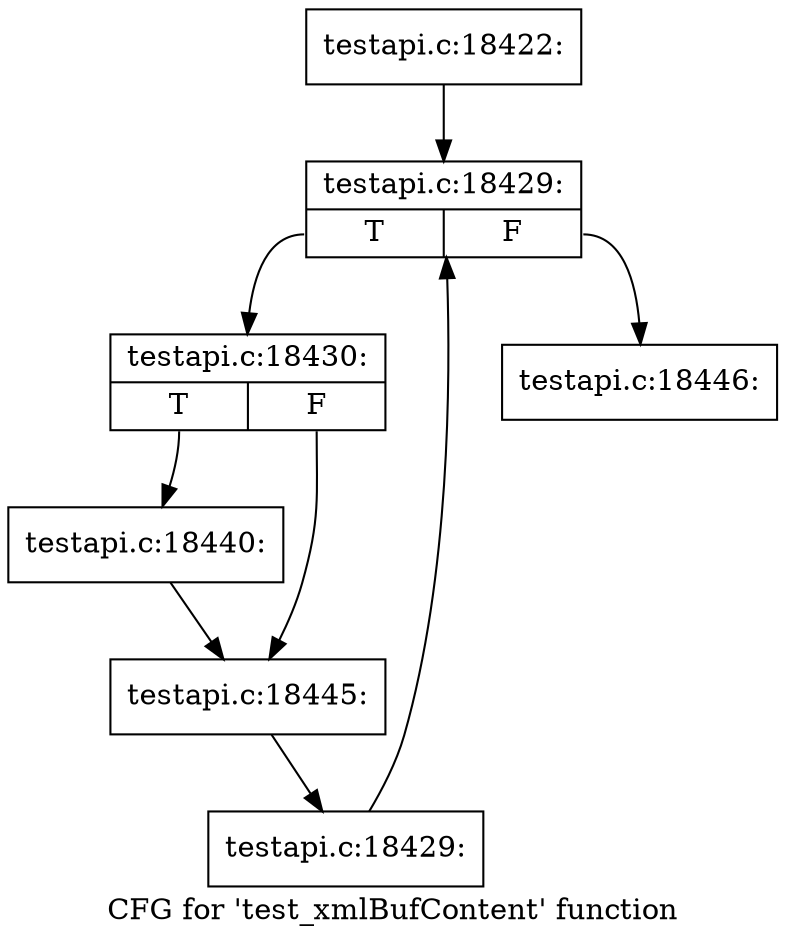digraph "CFG for 'test_xmlBufContent' function" {
	label="CFG for 'test_xmlBufContent' function";

	Node0x4ad7ad0 [shape=record,label="{testapi.c:18422:}"];
	Node0x4ad7ad0 -> Node0x4ae9670;
	Node0x4ae9670 [shape=record,label="{testapi.c:18429:|{<s0>T|<s1>F}}"];
	Node0x4ae9670:s0 -> Node0x4ae9950;
	Node0x4ae9670:s1 -> Node0x4ae94d0;
	Node0x4ae9950 [shape=record,label="{testapi.c:18430:|{<s0>T|<s1>F}}"];
	Node0x4ae9950:s0 -> Node0x4aea030;
	Node0x4ae9950:s1 -> Node0x4aea190;
	Node0x4aea030 [shape=record,label="{testapi.c:18440:}"];
	Node0x4aea030 -> Node0x4aea190;
	Node0x4aea190 [shape=record,label="{testapi.c:18445:}"];
	Node0x4aea190 -> Node0x4ae98c0;
	Node0x4ae98c0 [shape=record,label="{testapi.c:18429:}"];
	Node0x4ae98c0 -> Node0x4ae9670;
	Node0x4ae94d0 [shape=record,label="{testapi.c:18446:}"];
}
